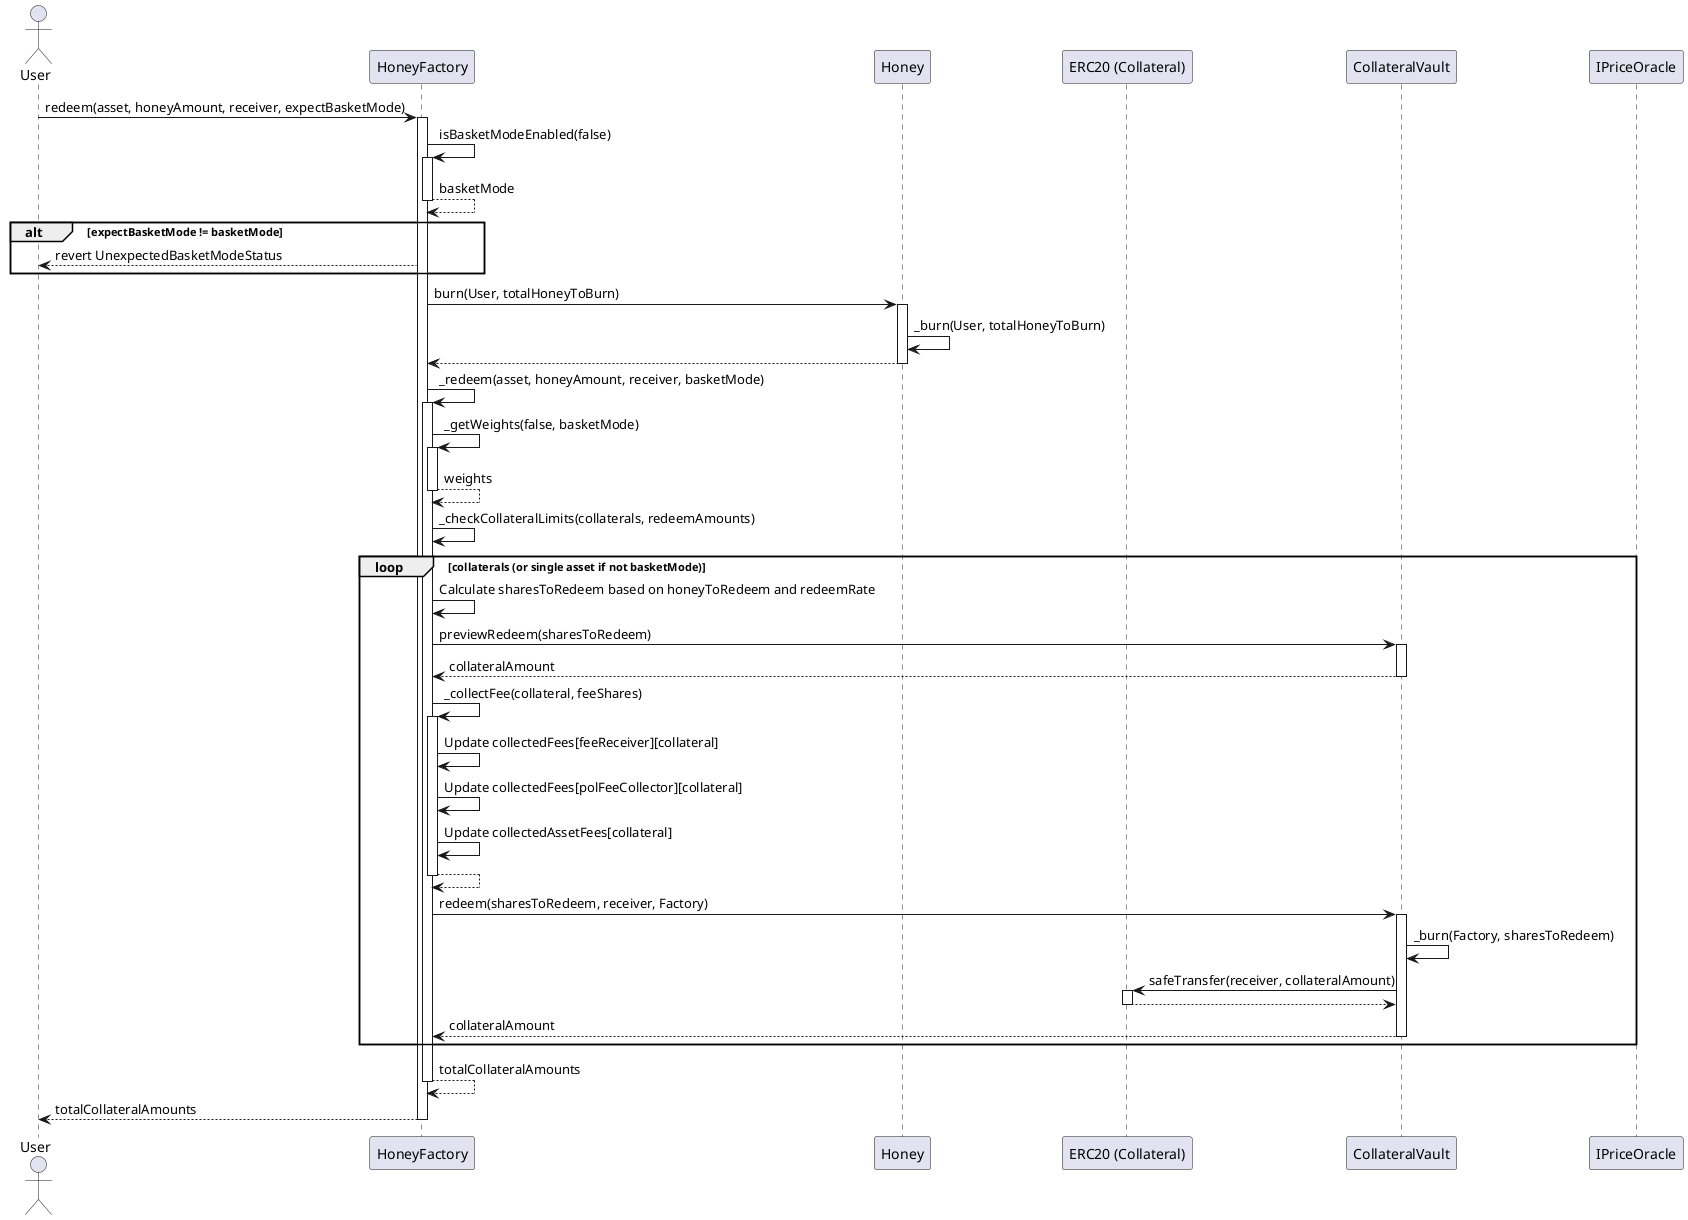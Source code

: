@startuml HoneyFactory_Redeem_Sequence

actor User
participant Factory as "HoneyFactory"
participant HoneyToken as "Honey"
participant Collateral as "ERC20 (Collateral)"
participant Vault as "CollateralVault"
participant PriceOracle as "IPriceOracle"

User -> Factory : redeem(asset, honeyAmount, receiver, expectBasketMode)
activate Factory

Factory -> Factory : isBasketModeEnabled(false)
activate Factory
Factory --> Factory : basketMode
deactivate Factory

' 기대하는 바스켓 모드와 현재 모드가 일치하는지 확인
alt expectBasketMode != basketMode
    Factory --> User : revert UnexpectedBasketModeStatus
end

Factory -> HoneyToken : burn(User, totalHoneyToBurn)
activate HoneyToken
HoneyToken -> HoneyToken : _burn(User, totalHoneyToBurn)
HoneyToken --> Factory
deactivate HoneyToken

Factory -> Factory : _redeem(asset, honeyAmount, receiver, basketMode)
activate Factory

Factory -> Factory : _getWeights(false, basketMode)
activate Factory
Factory --> Factory : weights
deactivate Factory

Factory -> Factory : _checkCollateralLimits(collaterals, redeemAmounts)

loop collaterals (or single asset if not basketMode)
    Factory -> Factory : Calculate sharesToRedeem based on honeyToRedeem and redeemRate
    Factory -> Vault : previewRedeem(sharesToRedeem)
    activate Vault
    Vault --> Factory : collateralAmount
    deactivate Vault

    Factory -> Factory : _collectFee(collateral, feeShares)
    activate Factory
    Factory -> Factory : Update collectedFees[feeReceiver][collateral]
    Factory -> Factory : Update collectedFees[polFeeCollector][collateral]
    Factory -> Factory : Update collectedAssetFees[collateral]
    Factory --> Factory
    deactivate Factory

    Factory -> Vault : redeem(sharesToRedeem, receiver, Factory)
    activate Vault
    Vault -> Vault : _burn(Factory, sharesToRedeem)
    Vault -> Collateral : safeTransfer(receiver, collateralAmount)
    activate Collateral
    Collateral --> Vault
    deactivate Collateral
    Vault --> Factory : collateralAmount
    deactivate Vault
end

Factory --> Factory : totalCollateralAmounts
deactivate Factory

Factory --> User : totalCollateralAmounts
deactivate Factory

@enduml 